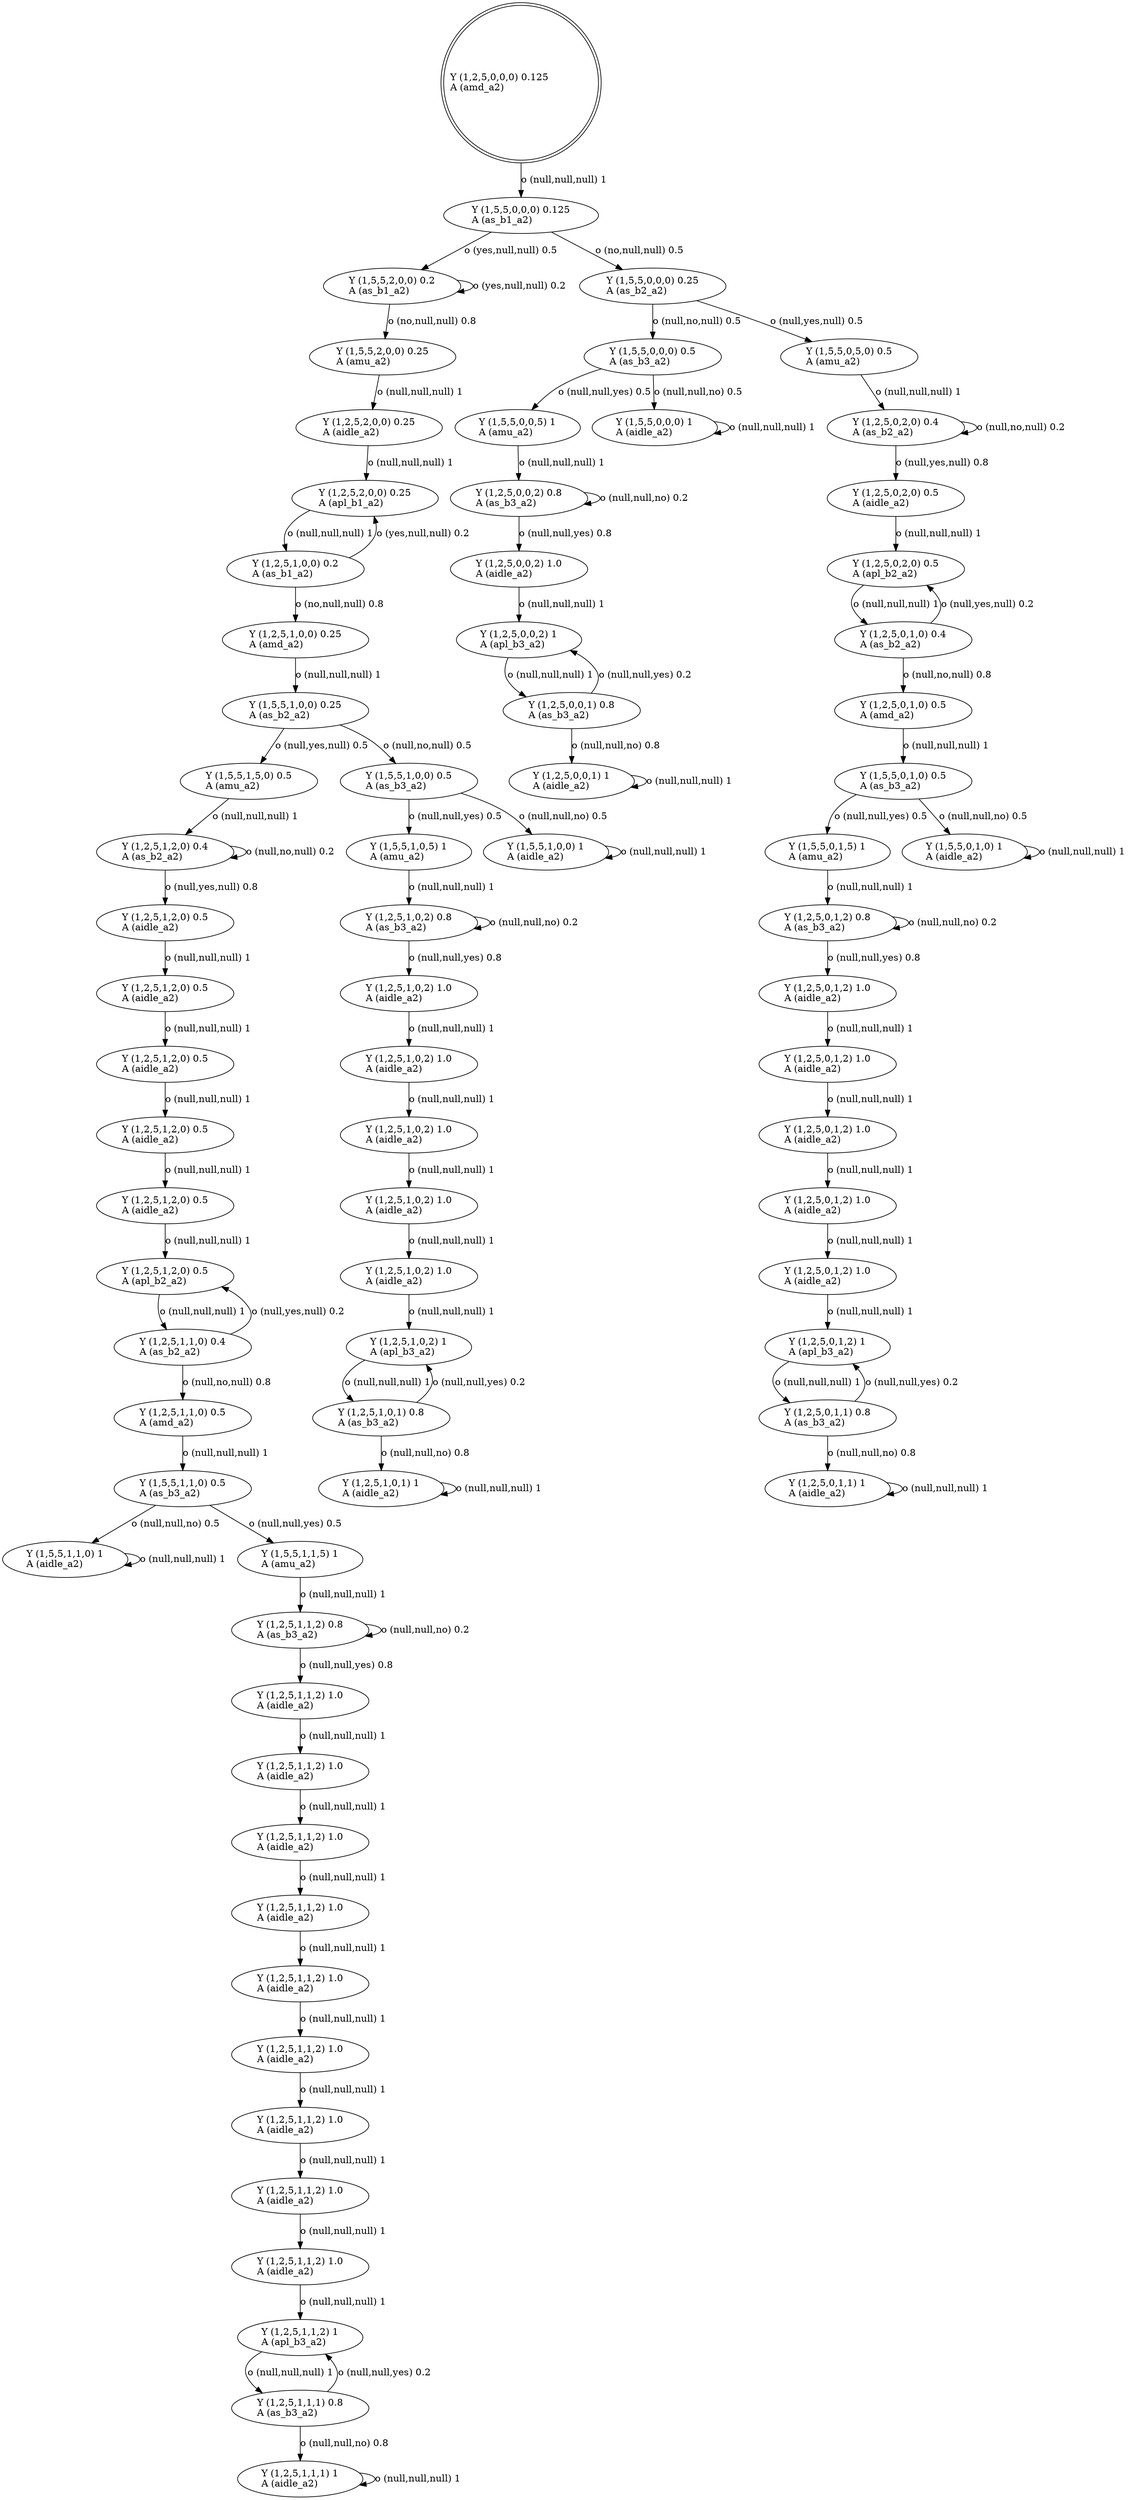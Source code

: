 digraph "G" {
root [label="Y (1,2,5,0,0,0) 0.125\lA (amd_a2)\l", labeljust="l", shape=doublecircle];
x0row433 [label="Y (1,5,5,0,1,5) 1\lA (amu_a2)\l"];
x0row434 [label="Y (1,5,5,0,1,0) 1\lA (aidle_a2)\l"];
x0row544 [label="Y (1,2,5,0,0,1) 0.8\lA (as_b3_a2)\l"];
x0row535 [label="Y (1,2,5,0,0,2) 1\lA (apl_b3_a2)\l"];
x0row529 [label="Y (1,2,5,0,0,2) 0.8\lA (as_b3_a2)\l"];
x0row509 [label="Y (1,5,5,0,0,5) 1\lA (amu_a2)\l"];
x0row510 [label="Y (1,5,5,0,0,0) 1\lA (aidle_a2)\l"];
x0row483 [label="Y (1,2,5,0,1,1) 1\lA (aidle_a2)\l"];
x0row472 [label="Y (1,2,5,0,1,1) 0.8\lA (as_b3_a2)\l"];
x0row462 [label="Y (1,2,5,0,1,2) 1\lA (apl_b3_a2)\l"];
x0row455 [label="Y (1,2,5,0,1,2) 0.8\lA (as_b3_a2)\l"];
x0row554 [label="Y (1,2,5,0,0,1) 1\lA (aidle_a2)\l"];
x0row311 [label="Y (1,2,5,1,0,2) 1\lA (apl_b3_a2)\l"];
x0row414 [label="Y (1,2,5,0,1,0) 0.5\lA (amd_a2)\l"];
x0row304 [label="Y (1,2,5,1,0,2) 0.8\lA (as_b3_a2)\l"];
x0row282 [label="Y (1,5,5,1,0,5) 1\lA (amu_a2)\l"];
x0row283 [label="Y (1,5,5,1,0,0) 1\lA (aidle_a2)\l"];
x0row359 [label="Y (1,5,5,0,0,0) 0.5\lA (as_b3_a2)\l"];
x0row358 [label="Y (1,5,5,0,5,0) 0.5\lA (amu_a2)\l"];
x0row253 [label="Y (1,2,5,1,1,1) 1\lA (aidle_a2)\l"];
x0row241 [label="Y (1,2,5,1,1,1) 0.8\lA (as_b3_a2)\l"];
x0row393 [label="Y (1,2,5,0,2,0) 0.5\lA (apl_b2_a2)\l"];
x0row230 [label="Y (1,2,5,1,1,2) 1\lA (apl_b3_a2)\l"];
x0row222 [label="Y (1,2,5,1,1,2) 0.8\lA (as_b3_a2)\l"];
x0row52 [label="Y (1,5,5,2,0,0) 0.25\lA (amu_a2)\l"];
x0row43 [label="Y (1,5,5,2,0,0) 0.2\lA (as_b1_a2)\l"];
x0row17 [label="Y (1,5,5,0,0,0) 0.25\lA (as_b2_a2)\l"];
x0row4 [label="Y (1,5,5,0,0,0) 0.125\lA (as_b1_a2)\l"];
x0row67 [label="Y (1,2,5,2,0,0) 0.25\lA (apl_b1_a2)\l"];
x0row104 [label="Y (1,5,5,1,0,0) 0.25\lA (as_b2_a2)\l"];
x0row95 [label="Y (1,2,5,1,0,0) 0.25\lA (amd_a2)\l"];
x0row116 [label="Y (1,5,5,1,5,0) 0.5\lA (amu_a2)\l"];
x0row117 [label="Y (1,5,5,1,0,0) 0.5\lA (as_b3_a2)\l"];
x0row83 [label="Y (1,2,5,1,0,0) 0.2\lA (as_b1_a2)\l"];
x0row199 [label="Y (1,5,5,1,1,0) 1\lA (aidle_a2)\l"];
x0row198 [label="Y (1,5,5,1,1,5) 1\lA (amu_a2)\l"];
x0row386 [label="Y (1,2,5,0,2,0) 0.4\lA (as_b2_a2)\l"];
x0row186 [label="Y (1,5,5,1,1,0) 0.5\lA (as_b3_a2)\l"];
x0row177 [label="Y (1,2,5,1,1,0) 0.5\lA (amd_a2)\l"];
x0row332 [label="Y (1,2,5,1,0,1) 1\lA (aidle_a2)\l"];
x0row422 [label="Y (1,5,5,0,1,0) 0.5\lA (as_b3_a2)\l"];
x0row165 [label="Y (1,2,5,1,1,0) 0.4\lA (as_b2_a2)\l"];
x0row154 [label="Y (1,2,5,1,2,0) 0.5\lA (apl_b2_a2)\l"];
x0row146 [label="Y (1,2,5,1,2,0) 0.4\lA (as_b2_a2)\l"];
x0row321 [label="Y (1,2,5,1,0,1) 0.8\lA (as_b3_a2)\l"];
x0row403 [label="Y (1,2,5,0,1,0) 0.4\lA (as_b2_a2)\l"];
x0row67_noop_0 [label="Y (1,2,5,2,0,0) 0.25\lA (aidle_a2)\l"];
x0row393_noop_0 [label="Y (1,2,5,0,2,0) 0.5\lA (aidle_a2)\l"];
x0row535_noop_0 [label="Y (1,2,5,0,0,2) 1.0\lA (aidle_a2)\l"];
x0row154_noop_0 [label="Y (1,2,5,1,2,0) 0.5\lA (aidle_a2)\l"];
x0row154_noop_1 [label="Y (1,2,5,1,2,0) 0.5\lA (aidle_a2)\l"];
x0row154_noop_2 [label="Y (1,2,5,1,2,0) 0.5\lA (aidle_a2)\l"];
x0row154_noop_3 [label="Y (1,2,5,1,2,0) 0.5\lA (aidle_a2)\l"];
x0row154_noop_4 [label="Y (1,2,5,1,2,0) 0.5\lA (aidle_a2)\l"];
x0row311_noop_0 [label="Y (1,2,5,1,0,2) 1.0\lA (aidle_a2)\l"];
x0row311_noop_1 [label="Y (1,2,5,1,0,2) 1.0\lA (aidle_a2)\l"];
x0row311_noop_2 [label="Y (1,2,5,1,0,2) 1.0\lA (aidle_a2)\l"];
x0row311_noop_3 [label="Y (1,2,5,1,0,2) 1.0\lA (aidle_a2)\l"];
x0row311_noop_4 [label="Y (1,2,5,1,0,2) 1.0\lA (aidle_a2)\l"];
x0row462_noop_0 [label="Y (1,2,5,0,1,2) 1.0\lA (aidle_a2)\l"];
x0row462_noop_1 [label="Y (1,2,5,0,1,2) 1.0\lA (aidle_a2)\l"];
x0row462_noop_2 [label="Y (1,2,5,0,1,2) 1.0\lA (aidle_a2)\l"];
x0row462_noop_3 [label="Y (1,2,5,0,1,2) 1.0\lA (aidle_a2)\l"];
x0row462_noop_4 [label="Y (1,2,5,0,1,2) 1.0\lA (aidle_a2)\l"];
x0row230_noop_0 [label="Y (1,2,5,1,1,2) 1.0\lA (aidle_a2)\l"];
x0row230_noop_1 [label="Y (1,2,5,1,1,2) 1.0\lA (aidle_a2)\l"];
x0row230_noop_2 [label="Y (1,2,5,1,1,2) 1.0\lA (aidle_a2)\l"];
x0row230_noop_3 [label="Y (1,2,5,1,1,2) 1.0\lA (aidle_a2)\l"];
x0row230_noop_4 [label="Y (1,2,5,1,1,2) 1.0\lA (aidle_a2)\l"];
x0row230_noop_5 [label="Y (1,2,5,1,1,2) 1.0\lA (aidle_a2)\l"];
x0row230_noop_6 [label="Y (1,2,5,1,1,2) 1.0\lA (aidle_a2)\l"];
x0row230_noop_7 [label="Y (1,2,5,1,1,2) 1.0\lA (aidle_a2)\l"];
x0row230_noop_8 [label="Y (1,2,5,1,1,2) 1.0\lA (aidle_a2)\l"];
root -> x0row4  [key=0, label="o (null,null,null) 1\l"];
x0row433 -> x0row455  [key=0, label="o (null,null,null) 1\l"];
x0row434 -> x0row434  [key=0, label="o (null,null,null) 1\l"];
x0row544 -> x0row535  [key=0, label="o (null,null,yes) 0.2\l"];
x0row544 -> x0row554  [key=0, label="o (null,null,no) 0.8\l"];
x0row535 -> x0row544  [key=0, label="o (null,null,null) 1\l"];
x0row529 -> x0row535_noop_0  [key=0, label="o (null,null,yes) 0.8\l"];
x0row529 -> x0row529  [key=0, label="o (null,null,no) 0.2\l"];
x0row509 -> x0row529  [key=0, label="o (null,null,null) 1\l"];
x0row510 -> x0row510  [key=0, label="o (null,null,null) 1\l"];
x0row483 -> x0row483  [key=0, label="o (null,null,null) 1\l"];
x0row472 -> x0row462  [key=0, label="o (null,null,yes) 0.2\l"];
x0row472 -> x0row483  [key=0, label="o (null,null,no) 0.8\l"];
x0row462 -> x0row472  [key=0, label="o (null,null,null) 1\l"];
x0row455 -> x0row462_noop_0  [key=0, label="o (null,null,yes) 0.8\l"];
x0row455 -> x0row455  [key=0, label="o (null,null,no) 0.2\l"];
x0row554 -> x0row554  [key=0, label="o (null,null,null) 1\l"];
x0row311 -> x0row321  [key=0, label="o (null,null,null) 1\l"];
x0row414 -> x0row422  [key=0, label="o (null,null,null) 1\l"];
x0row304 -> x0row311_noop_0  [key=0, label="o (null,null,yes) 0.8\l"];
x0row304 -> x0row304  [key=0, label="o (null,null,no) 0.2\l"];
x0row282 -> x0row304  [key=0, label="o (null,null,null) 1\l"];
x0row283 -> x0row283  [key=0, label="o (null,null,null) 1\l"];
x0row359 -> x0row509  [key=0, label="o (null,null,yes) 0.5\l"];
x0row359 -> x0row510  [key=0, label="o (null,null,no) 0.5\l"];
x0row358 -> x0row386  [key=0, label="o (null,null,null) 1\l"];
x0row253 -> x0row253  [key=0, label="o (null,null,null) 1\l"];
x0row241 -> x0row230  [key=0, label="o (null,null,yes) 0.2\l"];
x0row241 -> x0row253  [key=0, label="o (null,null,no) 0.8\l"];
x0row393 -> x0row403  [key=0, label="o (null,null,null) 1\l"];
x0row230 -> x0row241  [key=0, label="o (null,null,null) 1\l"];
x0row222 -> x0row230_noop_0  [key=0, label="o (null,null,yes) 0.8\l"];
x0row222 -> x0row222  [key=0, label="o (null,null,no) 0.2\l"];
x0row52 -> x0row67_noop_0  [key=0, label="o (null,null,null) 1\l"];
x0row43 -> x0row52  [key=0, label="o (no,null,null) 0.8\l"];
x0row43 -> x0row43  [key=0, label="o (yes,null,null) 0.2\l"];
x0row17 -> x0row358  [key=0, label="o (null,yes,null) 0.5\l"];
x0row17 -> x0row359  [key=0, label="o (null,no,null) 0.5\l"];
x0row4 -> x0row17  [key=0, label="o (no,null,null) 0.5\l"];
x0row4 -> x0row43  [key=0, label="o (yes,null,null) 0.5\l"];
x0row67 -> x0row83  [key=0, label="o (null,null,null) 1\l"];
x0row104 -> x0row116  [key=0, label="o (null,yes,null) 0.5\l"];
x0row104 -> x0row117  [key=0, label="o (null,no,null) 0.5\l"];
x0row95 -> x0row104  [key=0, label="o (null,null,null) 1\l"];
x0row116 -> x0row146  [key=0, label="o (null,null,null) 1\l"];
x0row117 -> x0row282  [key=0, label="o (null,null,yes) 0.5\l"];
x0row117 -> x0row283  [key=0, label="o (null,null,no) 0.5\l"];
x0row83 -> x0row67  [key=0, label="o (yes,null,null) 0.2\l"];
x0row83 -> x0row95  [key=0, label="o (no,null,null) 0.8\l"];
x0row199 -> x0row199  [key=0, label="o (null,null,null) 1\l"];
x0row198 -> x0row222  [key=0, label="o (null,null,null) 1\l"];
x0row386 -> x0row393_noop_0  [key=0, label="o (null,yes,null) 0.8\l"];
x0row386 -> x0row386  [key=0, label="o (null,no,null) 0.2\l"];
x0row186 -> x0row198  [key=0, label="o (null,null,yes) 0.5\l"];
x0row186 -> x0row199  [key=0, label="o (null,null,no) 0.5\l"];
x0row177 -> x0row186  [key=0, label="o (null,null,null) 1\l"];
x0row332 -> x0row332  [key=0, label="o (null,null,null) 1\l"];
x0row422 -> x0row433  [key=0, label="o (null,null,yes) 0.5\l"];
x0row422 -> x0row434  [key=0, label="o (null,null,no) 0.5\l"];
x0row165 -> x0row154  [key=0, label="o (null,yes,null) 0.2\l"];
x0row165 -> x0row177  [key=0, label="o (null,no,null) 0.8\l"];
x0row154 -> x0row165  [key=0, label="o (null,null,null) 1\l"];
x0row146 -> x0row154_noop_0  [key=0, label="o (null,yes,null) 0.8\l"];
x0row146 -> x0row146  [key=0, label="o (null,no,null) 0.2\l"];
x0row321 -> x0row311  [key=0, label="o (null,null,yes) 0.2\l"];
x0row321 -> x0row332  [key=0, label="o (null,null,no) 0.8\l"];
x0row403 -> x0row393  [key=0, label="o (null,yes,null) 0.2\l"];
x0row403 -> x0row414  [key=0, label="o (null,no,null) 0.8\l"];
x0row67_noop_0 -> x0row67  [key=0, label="o (null,null,null) 1\l"];
x0row393_noop_0 -> x0row393  [key=0, label="o (null,null,null) 1\l"];
x0row535_noop_0 -> x0row535  [key=0, label="o (null,null,null) 1\l"];
x0row154_noop_0 -> x0row154_noop_1  [key=0, label="o (null,null,null) 1\l"];
x0row154_noop_1 -> x0row154_noop_2  [key=0, label="o (null,null,null) 1\l"];
x0row154_noop_2 -> x0row154_noop_3  [key=0, label="o (null,null,null) 1\l"];
x0row154_noop_3 -> x0row154_noop_4  [key=0, label="o (null,null,null) 1\l"];
x0row154_noop_4 -> x0row154  [key=0, label="o (null,null,null) 1\l"];
x0row311_noop_0 -> x0row311_noop_1  [key=0, label="o (null,null,null) 1\l"];
x0row311_noop_1 -> x0row311_noop_2  [key=0, label="o (null,null,null) 1\l"];
x0row311_noop_2 -> x0row311_noop_3  [key=0, label="o (null,null,null) 1\l"];
x0row311_noop_3 -> x0row311_noop_4  [key=0, label="o (null,null,null) 1\l"];
x0row311_noop_4 -> x0row311  [key=0, label="o (null,null,null) 1\l"];
x0row462_noop_0 -> x0row462_noop_1  [key=0, label="o (null,null,null) 1\l"];
x0row462_noop_1 -> x0row462_noop_2  [key=0, label="o (null,null,null) 1\l"];
x0row462_noop_2 -> x0row462_noop_3  [key=0, label="o (null,null,null) 1\l"];
x0row462_noop_3 -> x0row462_noop_4  [key=0, label="o (null,null,null) 1\l"];
x0row462_noop_4 -> x0row462  [key=0, label="o (null,null,null) 1\l"];
x0row230_noop_0 -> x0row230_noop_1  [key=0, label="o (null,null,null) 1\l"];
x0row230_noop_1 -> x0row230_noop_2  [key=0, label="o (null,null,null) 1\l"];
x0row230_noop_2 -> x0row230_noop_3  [key=0, label="o (null,null,null) 1\l"];
x0row230_noop_3 -> x0row230_noop_4  [key=0, label="o (null,null,null) 1\l"];
x0row230_noop_4 -> x0row230_noop_5  [key=0, label="o (null,null,null) 1\l"];
x0row230_noop_5 -> x0row230_noop_6  [key=0, label="o (null,null,null) 1\l"];
x0row230_noop_6 -> x0row230_noop_7  [key=0, label="o (null,null,null) 1\l"];
x0row230_noop_7 -> x0row230_noop_8  [key=0, label="o (null,null,null) 1\l"];
x0row230_noop_8 -> x0row230  [key=0, label="o (null,null,null) 1\l"];
}
